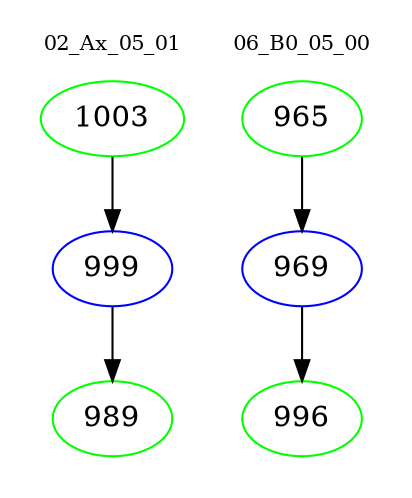 digraph{
subgraph cluster_0 {
color = white
label = "02_Ax_05_01";
fontsize=10;
T0_1003 [label="1003", color="green"]
T0_1003 -> T0_999 [color="black"]
T0_999 [label="999", color="blue"]
T0_999 -> T0_989 [color="black"]
T0_989 [label="989", color="green"]
}
subgraph cluster_1 {
color = white
label = "06_B0_05_00";
fontsize=10;
T1_965 [label="965", color="green"]
T1_965 -> T1_969 [color="black"]
T1_969 [label="969", color="blue"]
T1_969 -> T1_996 [color="black"]
T1_996 [label="996", color="green"]
}
}
